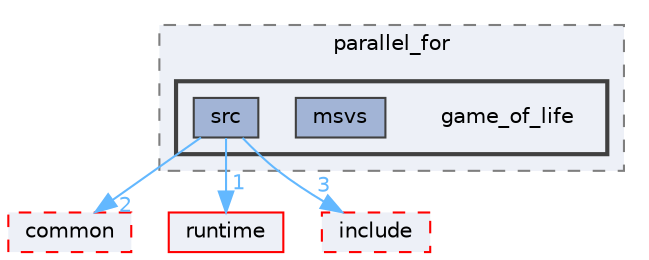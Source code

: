 digraph "external/taskflow/3rd-party/tbb/examples/parallel_for/game_of_life"
{
 // LATEX_PDF_SIZE
  bgcolor="transparent";
  edge [fontname=Helvetica,fontsize=10,labelfontname=Helvetica,labelfontsize=10];
  node [fontname=Helvetica,fontsize=10,shape=box,height=0.2,width=0.4];
  compound=true
  subgraph clusterdir_c19d9c190765b3f8fd642fafe7395bab {
    graph [ bgcolor="#edf0f7", pencolor="grey50", label="parallel_for", fontname=Helvetica,fontsize=10 style="filled,dashed", URL="dir_c19d9c190765b3f8fd642fafe7395bab.html",tooltip=""]
  subgraph clusterdir_8a44bd34c0849baf7af2cf55fccfd2ec {
    graph [ bgcolor="#edf0f7", pencolor="grey25", label="", fontname=Helvetica,fontsize=10 style="filled,bold", URL="dir_8a44bd34c0849baf7af2cf55fccfd2ec.html",tooltip=""]
    dir_8a44bd34c0849baf7af2cf55fccfd2ec [shape=plaintext, label="game_of_life"];
  dir_9e28cd4f1949a5ce3919ee2c7619daa1 [label="msvs", fillcolor="#a2b4d6", color="grey25", style="filled", URL="dir_9e28cd4f1949a5ce3919ee2c7619daa1.html",tooltip=""];
  dir_45374add311349e73db839511776ce47 [label="src", fillcolor="#a2b4d6", color="grey25", style="filled", URL="dir_45374add311349e73db839511776ce47.html",tooltip=""];
  }
  }
  dir_54703c436fa5ff1ab20c927331cf8a3a [label="common", fillcolor="#edf0f7", color="red", style="filled,dashed", URL="dir_54703c436fa5ff1ab20c927331cf8a3a.html",tooltip=""];
  dir_cb031e414f281a658b23dddb30bb9d2c [label="runtime", fillcolor="#edf0f7", color="red", style="filled", URL="dir_cb031e414f281a658b23dddb30bb9d2c.html",tooltip=""];
  dir_9a108c806b4257aefe6c62ce1f799fad [label="include", fillcolor="#edf0f7", color="red", style="filled,dashed", URL="dir_9a108c806b4257aefe6c62ce1f799fad.html",tooltip=""];
  dir_45374add311349e73db839511776ce47->dir_54703c436fa5ff1ab20c927331cf8a3a [headlabel="2", labeldistance=1.5 headhref="dir_000780_000148.html" href="dir_000780_000148.html" color="steelblue1" fontcolor="steelblue1"];
  dir_45374add311349e73db839511776ce47->dir_9a108c806b4257aefe6c62ce1f799fad [headlabel="3", labeldistance=1.5 headhref="dir_000780_000389.html" href="dir_000780_000389.html" color="steelblue1" fontcolor="steelblue1"];
  dir_45374add311349e73db839511776ce47->dir_cb031e414f281a658b23dddb30bb9d2c [headlabel="1", labeldistance=1.5 headhref="dir_000780_000628.html" href="dir_000780_000628.html" color="steelblue1" fontcolor="steelblue1"];
}
